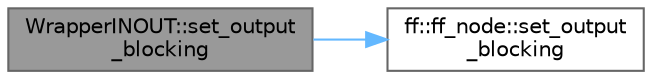 digraph "WrapperINOUT::set_output_blocking"
{
 // LATEX_PDF_SIZE
  bgcolor="transparent";
  edge [fontname=Helvetica,fontsize=10,labelfontname=Helvetica,labelfontsize=10];
  node [fontname=Helvetica,fontsize=10,shape=box,height=0.2,width=0.4];
  rankdir="LR";
  Node1 [id="Node000001",label="WrapperINOUT::set_output\l_blocking",height=0.2,width=0.4,color="gray40", fillcolor="grey60", style="filled", fontcolor="black",tooltip=" "];
  Node1 -> Node2 [id="edge1_Node000001_Node000002",color="steelblue1",style="solid",tooltip=" "];
  Node2 [id="Node000002",label="ff::ff_node::set_output\l_blocking",height=0.2,width=0.4,color="grey40", fillcolor="white", style="filled",URL="$classff_1_1ff__node.html#a84ae02b065e080db75da2c63183e2865",tooltip=" "];
}
